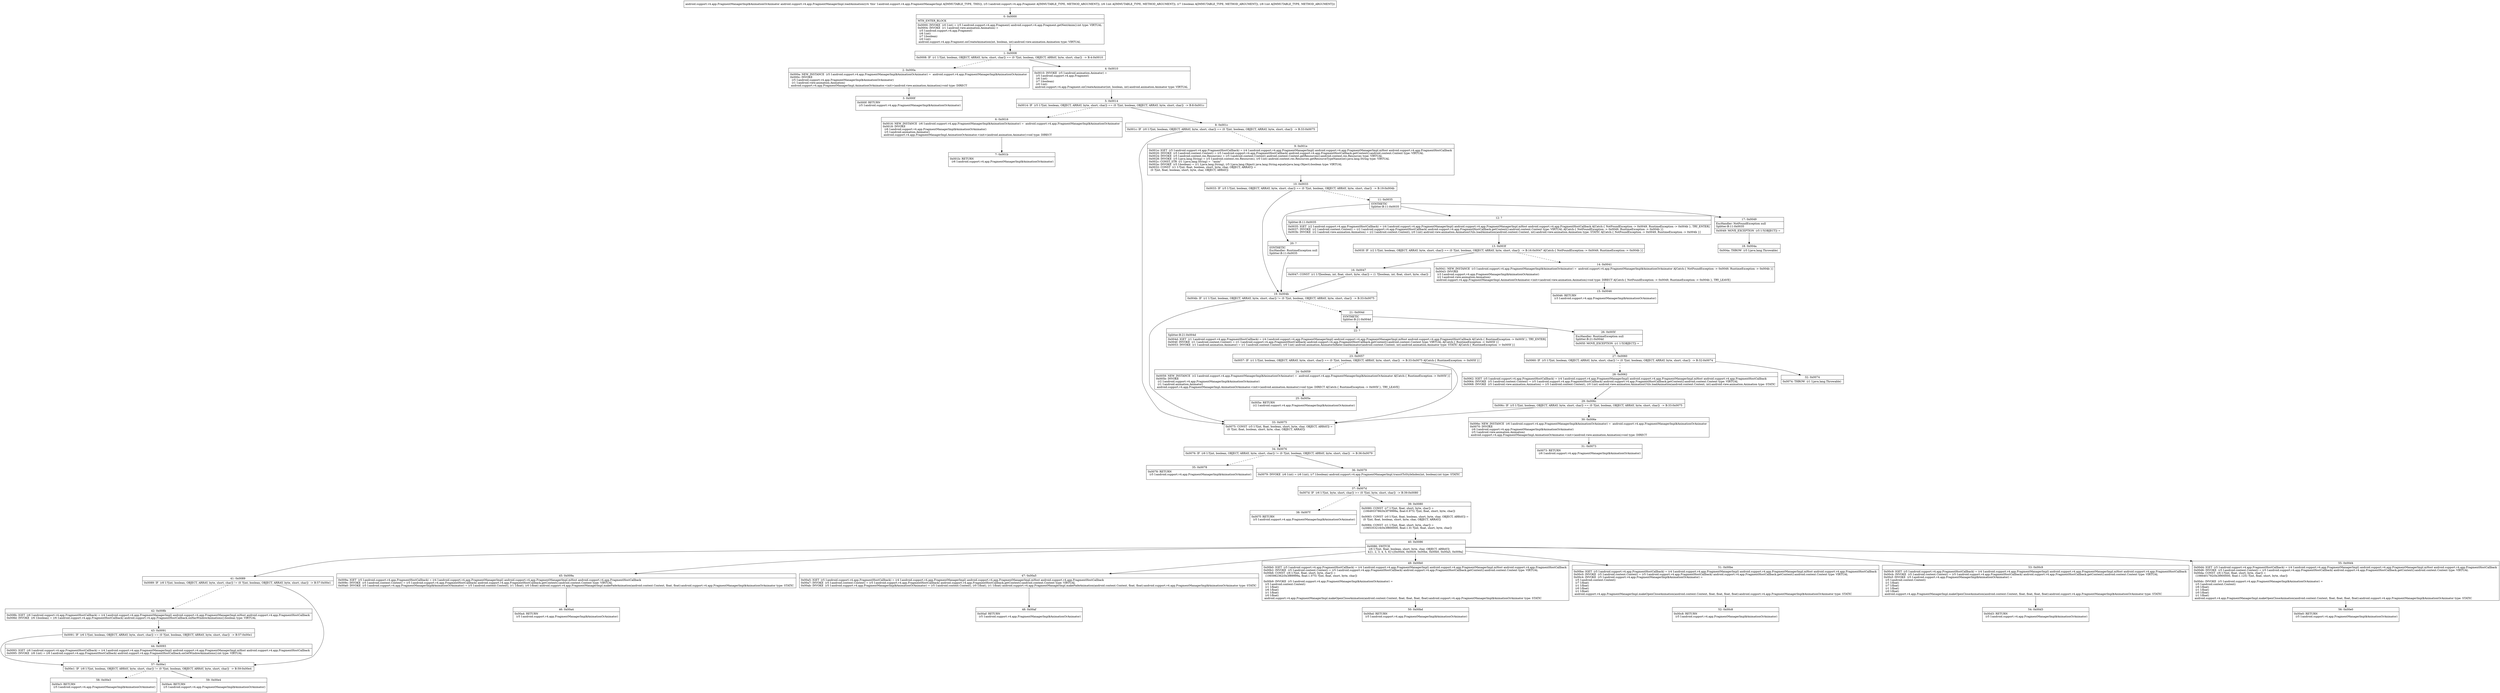 digraph "CFG forandroid.support.v4.app.FragmentManagerImpl.loadAnimation(Landroid\/support\/v4\/app\/Fragment;IZI)Landroid\/support\/v4\/app\/FragmentManagerImpl$AnimationOrAnimator;" {
Node_0 [shape=record,label="{0\:\ 0x0000|MTH_ENTER_BLOCK\l|0x0000: INVOKE  (r0 I:int) = (r5 I:android.support.v4.app.Fragment) android.support.v4.app.Fragment.getNextAnim():int type: VIRTUAL \l0x0004: INVOKE  (r1 I:android.view.animation.Animation) = \l  (r5 I:android.support.v4.app.Fragment)\l  (r6 I:int)\l  (r7 I:boolean)\l  (r0 I:int)\l android.support.v4.app.Fragment.onCreateAnimation(int, boolean, int):android.view.animation.Animation type: VIRTUAL \l}"];
Node_1 [shape=record,label="{1\:\ 0x0008|0x0008: IF  (r1 I:?[int, boolean, OBJECT, ARRAY, byte, short, char]) == (0 ?[int, boolean, OBJECT, ARRAY, byte, short, char])  \-\> B:4:0x0010 \l}"];
Node_2 [shape=record,label="{2\:\ 0x000a|0x000a: NEW_INSTANCE  (r5 I:android.support.v4.app.FragmentManagerImpl$AnimationOrAnimator) =  android.support.v4.app.FragmentManagerImpl$AnimationOrAnimator \l0x000c: INVOKE  \l  (r5 I:android.support.v4.app.FragmentManagerImpl$AnimationOrAnimator)\l  (r1 I:android.view.animation.Animation)\l android.support.v4.app.FragmentManagerImpl.AnimationOrAnimator.\<init\>(android.view.animation.Animation):void type: DIRECT \l}"];
Node_3 [shape=record,label="{3\:\ 0x000f|0x000f: RETURN  \l  (r5 I:android.support.v4.app.FragmentManagerImpl$AnimationOrAnimator)\l \l}"];
Node_4 [shape=record,label="{4\:\ 0x0010|0x0010: INVOKE  (r5 I:android.animation.Animator) = \l  (r5 I:android.support.v4.app.Fragment)\l  (r6 I:int)\l  (r7 I:boolean)\l  (r0 I:int)\l android.support.v4.app.Fragment.onCreateAnimator(int, boolean, int):android.animation.Animator type: VIRTUAL \l}"];
Node_5 [shape=record,label="{5\:\ 0x0014|0x0014: IF  (r5 I:?[int, boolean, OBJECT, ARRAY, byte, short, char]) == (0 ?[int, boolean, OBJECT, ARRAY, byte, short, char])  \-\> B:8:0x001c \l}"];
Node_6 [shape=record,label="{6\:\ 0x0016|0x0016: NEW_INSTANCE  (r6 I:android.support.v4.app.FragmentManagerImpl$AnimationOrAnimator) =  android.support.v4.app.FragmentManagerImpl$AnimationOrAnimator \l0x0018: INVOKE  \l  (r6 I:android.support.v4.app.FragmentManagerImpl$AnimationOrAnimator)\l  (r5 I:android.animation.Animator)\l android.support.v4.app.FragmentManagerImpl.AnimationOrAnimator.\<init\>(android.animation.Animator):void type: DIRECT \l}"];
Node_7 [shape=record,label="{7\:\ 0x001b|0x001b: RETURN  \l  (r6 I:android.support.v4.app.FragmentManagerImpl$AnimationOrAnimator)\l \l}"];
Node_8 [shape=record,label="{8\:\ 0x001c|0x001c: IF  (r0 I:?[int, boolean, OBJECT, ARRAY, byte, short, char]) == (0 ?[int, boolean, OBJECT, ARRAY, byte, short, char])  \-\> B:33:0x0075 \l}"];
Node_9 [shape=record,label="{9\:\ 0x001e|0x001e: IGET  (r5 I:android.support.v4.app.FragmentHostCallback) = (r4 I:android.support.v4.app.FragmentManagerImpl) android.support.v4.app.FragmentManagerImpl.mHost android.support.v4.app.FragmentHostCallback \l0x0020: INVOKE  (r5 I:android.content.Context) = (r5 I:android.support.v4.app.FragmentHostCallback) android.support.v4.app.FragmentHostCallback.getContext():android.content.Context type: VIRTUAL \l0x0024: INVOKE  (r5 I:android.content.res.Resources) = (r5 I:android.content.Context) android.content.Context.getResources():android.content.res.Resources type: VIRTUAL \l0x0028: INVOKE  (r5 I:java.lang.String) = (r5 I:android.content.res.Resources), (r0 I:int) android.content.res.Resources.getResourceTypeName(int):java.lang.String type: VIRTUAL \l0x002c: CONST_STR  (r1 I:java.lang.String) =  \"anim\" \l0x002e: INVOKE  (r5 I:boolean) = (r1 I:java.lang.String), (r5 I:java.lang.Object) java.lang.String.equals(java.lang.Object):boolean type: VIRTUAL \l0x0032: CONST  (r1 I:?[int, float, boolean, short, byte, char, OBJECT, ARRAY]) = \l  (0 ?[int, float, boolean, short, byte, char, OBJECT, ARRAY])\l \l}"];
Node_10 [shape=record,label="{10\:\ 0x0033|0x0033: IF  (r5 I:?[int, boolean, OBJECT, ARRAY, byte, short, char]) == (0 ?[int, boolean, OBJECT, ARRAY, byte, short, char])  \-\> B:19:0x004b \l}"];
Node_11 [shape=record,label="{11\:\ 0x0035|SYNTHETIC\lSplitter:B:11:0x0035\l}"];
Node_12 [shape=record,label="{12\:\ ?|Splitter:B:11:0x0035\l|0x0035: IGET  (r2 I:android.support.v4.app.FragmentHostCallback) = (r4 I:android.support.v4.app.FragmentManagerImpl) android.support.v4.app.FragmentManagerImpl.mHost android.support.v4.app.FragmentHostCallback A[Catch:\{ NotFoundException \-\> 0x0049, RuntimeException \-\> 0x004b \}, TRY_ENTER]\l0x0037: INVOKE  (r2 I:android.content.Context) = (r2 I:android.support.v4.app.FragmentHostCallback) android.support.v4.app.FragmentHostCallback.getContext():android.content.Context type: VIRTUAL A[Catch:\{ NotFoundException \-\> 0x0049, RuntimeException \-\> 0x004b \}]\l0x003b: INVOKE  (r2 I:android.view.animation.Animation) = (r2 I:android.content.Context), (r0 I:int) android.view.animation.AnimationUtils.loadAnimation(android.content.Context, int):android.view.animation.Animation type: STATIC A[Catch:\{ NotFoundException \-\> 0x0049, RuntimeException \-\> 0x004b \}]\l}"];
Node_13 [shape=record,label="{13\:\ 0x003f|0x003f: IF  (r2 I:?[int, boolean, OBJECT, ARRAY, byte, short, char]) == (0 ?[int, boolean, OBJECT, ARRAY, byte, short, char])  \-\> B:16:0x0047 A[Catch:\{ NotFoundException \-\> 0x0049, RuntimeException \-\> 0x004b \}]\l}"];
Node_14 [shape=record,label="{14\:\ 0x0041|0x0041: NEW_INSTANCE  (r3 I:android.support.v4.app.FragmentManagerImpl$AnimationOrAnimator) =  android.support.v4.app.FragmentManagerImpl$AnimationOrAnimator A[Catch:\{ NotFoundException \-\> 0x0049, RuntimeException \-\> 0x004b \}]\l0x0043: INVOKE  \l  (r3 I:android.support.v4.app.FragmentManagerImpl$AnimationOrAnimator)\l  (r2 I:android.view.animation.Animation)\l android.support.v4.app.FragmentManagerImpl.AnimationOrAnimator.\<init\>(android.view.animation.Animation):void type: DIRECT A[Catch:\{ NotFoundException \-\> 0x0049, RuntimeException \-\> 0x004b \}, TRY_LEAVE]\l}"];
Node_15 [shape=record,label="{15\:\ 0x0046|0x0046: RETURN  \l  (r3 I:android.support.v4.app.FragmentManagerImpl$AnimationOrAnimator)\l \l}"];
Node_16 [shape=record,label="{16\:\ 0x0047|0x0047: CONST  (r1 I:?[boolean, int, float, short, byte, char]) = (1 ?[boolean, int, float, short, byte, char]) \l}"];
Node_17 [shape=record,label="{17\:\ 0x0049|ExcHandler: NotFoundException null\lSplitter:B:11:0x0035\l|0x0049: MOVE_EXCEPTION  (r5 I:?[OBJECT]) =  \l}"];
Node_18 [shape=record,label="{18\:\ 0x004a|0x004a: THROW  (r5 I:java.lang.Throwable) \l}"];
Node_19 [shape=record,label="{19\:\ 0x004b|0x004b: IF  (r1 I:?[int, boolean, OBJECT, ARRAY, byte, short, char]) != (0 ?[int, boolean, OBJECT, ARRAY, byte, short, char])  \-\> B:33:0x0075 \l}"];
Node_20 [shape=record,label="{20\:\ ?|SYNTHETIC\lExcHandler: RuntimeException null\lSplitter:B:11:0x0035\l}"];
Node_21 [shape=record,label="{21\:\ 0x004d|SYNTHETIC\lSplitter:B:21:0x004d\l}"];
Node_22 [shape=record,label="{22\:\ ?|Splitter:B:21:0x004d\l|0x004d: IGET  (r1 I:android.support.v4.app.FragmentHostCallback) = (r4 I:android.support.v4.app.FragmentManagerImpl) android.support.v4.app.FragmentManagerImpl.mHost android.support.v4.app.FragmentHostCallback A[Catch:\{ RuntimeException \-\> 0x005f \}, TRY_ENTER]\l0x004f: INVOKE  (r1 I:android.content.Context) = (r1 I:android.support.v4.app.FragmentHostCallback) android.support.v4.app.FragmentHostCallback.getContext():android.content.Context type: VIRTUAL A[Catch:\{ RuntimeException \-\> 0x005f \}]\l0x0053: INVOKE  (r1 I:android.animation.Animator) = (r1 I:android.content.Context), (r0 I:int) android.animation.AnimatorInflater.loadAnimator(android.content.Context, int):android.animation.Animator type: STATIC A[Catch:\{ RuntimeException \-\> 0x005f \}]\l}"];
Node_23 [shape=record,label="{23\:\ 0x0057|0x0057: IF  (r1 I:?[int, boolean, OBJECT, ARRAY, byte, short, char]) == (0 ?[int, boolean, OBJECT, ARRAY, byte, short, char])  \-\> B:33:0x0075 A[Catch:\{ RuntimeException \-\> 0x005f \}]\l}"];
Node_24 [shape=record,label="{24\:\ 0x0059|0x0059: NEW_INSTANCE  (r2 I:android.support.v4.app.FragmentManagerImpl$AnimationOrAnimator) =  android.support.v4.app.FragmentManagerImpl$AnimationOrAnimator A[Catch:\{ RuntimeException \-\> 0x005f \}]\l0x005b: INVOKE  \l  (r2 I:android.support.v4.app.FragmentManagerImpl$AnimationOrAnimator)\l  (r1 I:android.animation.Animator)\l android.support.v4.app.FragmentManagerImpl.AnimationOrAnimator.\<init\>(android.animation.Animator):void type: DIRECT A[Catch:\{ RuntimeException \-\> 0x005f \}, TRY_LEAVE]\l}"];
Node_25 [shape=record,label="{25\:\ 0x005e|0x005e: RETURN  \l  (r2 I:android.support.v4.app.FragmentManagerImpl$AnimationOrAnimator)\l \l}"];
Node_26 [shape=record,label="{26\:\ 0x005f|ExcHandler: RuntimeException null\lSplitter:B:21:0x004d\l|0x005f: MOVE_EXCEPTION  (r1 I:?[OBJECT]) =  \l}"];
Node_27 [shape=record,label="{27\:\ 0x0060|0x0060: IF  (r5 I:?[int, boolean, OBJECT, ARRAY, byte, short, char]) != (0 ?[int, boolean, OBJECT, ARRAY, byte, short, char])  \-\> B:32:0x0074 \l}"];
Node_28 [shape=record,label="{28\:\ 0x0062|0x0062: IGET  (r5 I:android.support.v4.app.FragmentHostCallback) = (r4 I:android.support.v4.app.FragmentManagerImpl) android.support.v4.app.FragmentManagerImpl.mHost android.support.v4.app.FragmentHostCallback \l0x0064: INVOKE  (r5 I:android.content.Context) = (r5 I:android.support.v4.app.FragmentHostCallback) android.support.v4.app.FragmentHostCallback.getContext():android.content.Context type: VIRTUAL \l0x0068: INVOKE  (r5 I:android.view.animation.Animation) = (r5 I:android.content.Context), (r0 I:int) android.view.animation.AnimationUtils.loadAnimation(android.content.Context, int):android.view.animation.Animation type: STATIC \l}"];
Node_29 [shape=record,label="{29\:\ 0x006c|0x006c: IF  (r5 I:?[int, boolean, OBJECT, ARRAY, byte, short, char]) == (0 ?[int, boolean, OBJECT, ARRAY, byte, short, char])  \-\> B:33:0x0075 \l}"];
Node_30 [shape=record,label="{30\:\ 0x006e|0x006e: NEW_INSTANCE  (r6 I:android.support.v4.app.FragmentManagerImpl$AnimationOrAnimator) =  android.support.v4.app.FragmentManagerImpl$AnimationOrAnimator \l0x0070: INVOKE  \l  (r6 I:android.support.v4.app.FragmentManagerImpl$AnimationOrAnimator)\l  (r5 I:android.view.animation.Animation)\l android.support.v4.app.FragmentManagerImpl.AnimationOrAnimator.\<init\>(android.view.animation.Animation):void type: DIRECT \l}"];
Node_31 [shape=record,label="{31\:\ 0x0073|0x0073: RETURN  \l  (r6 I:android.support.v4.app.FragmentManagerImpl$AnimationOrAnimator)\l \l}"];
Node_32 [shape=record,label="{32\:\ 0x0074|0x0074: THROW  (r1 I:java.lang.Throwable) \l}"];
Node_33 [shape=record,label="{33\:\ 0x0075|0x0075: CONST  (r5 I:?[int, float, boolean, short, byte, char, OBJECT, ARRAY]) = \l  (0 ?[int, float, boolean, short, byte, char, OBJECT, ARRAY])\l \l}"];
Node_34 [shape=record,label="{34\:\ 0x0076|0x0076: IF  (r6 I:?[int, boolean, OBJECT, ARRAY, byte, short, char]) != (0 ?[int, boolean, OBJECT, ARRAY, byte, short, char])  \-\> B:36:0x0079 \l}"];
Node_35 [shape=record,label="{35\:\ 0x0078|0x0078: RETURN  \l  (r5 I:android.support.v4.app.FragmentManagerImpl$AnimationOrAnimator)\l \l}"];
Node_36 [shape=record,label="{36\:\ 0x0079|0x0079: INVOKE  (r6 I:int) = (r6 I:int), (r7 I:boolean) android.support.v4.app.FragmentManagerImpl.transitToStyleIndex(int, boolean):int type: STATIC \l}"];
Node_37 [shape=record,label="{37\:\ 0x007d|0x007d: IF  (r6 I:?[int, byte, short, char]) \>= (0 ?[int, byte, short, char])  \-\> B:39:0x0080 \l}"];
Node_38 [shape=record,label="{38\:\ 0x007f|0x007f: RETURN  \l  (r5 I:android.support.v4.app.FragmentManagerImpl$AnimationOrAnimator)\l \l}"];
Node_39 [shape=record,label="{39\:\ 0x0080|0x0080: CONST  (r7 I:?[int, float, short, byte, char]) = \l  (1064933786(0x3f79999a, float:0.975) ?[int, float, short, byte, char])\l \l0x0083: CONST  (r0 I:?[int, float, boolean, short, byte, char, OBJECT, ARRAY]) = \l  (0 ?[int, float, boolean, short, byte, char, OBJECT, ARRAY])\l \l0x0084: CONST  (r1 I:?[int, float, short, byte, char]) = \l  (1065353216(0x3f800000, float:1.0) ?[int, float, short, byte, char])\l \l}"];
Node_40 [shape=record,label="{40\:\ 0x0086|0x0086: SWITCH  \l  (r6 I:?[int, float, boolean, short, byte, char, OBJECT, ARRAY])\l k:[1, 2, 3, 4, 5, 6] t:[0x00d4, 0x00c9, 0x00be, 0x00b0, 0x00a5, 0x009a] \l}"];
Node_41 [shape=record,label="{41\:\ 0x0089|0x0089: IF  (r8 I:?[int, boolean, OBJECT, ARRAY, byte, short, char]) != (0 ?[int, boolean, OBJECT, ARRAY, byte, short, char])  \-\> B:57:0x00e1 \l}"];
Node_42 [shape=record,label="{42\:\ 0x008b|0x008b: IGET  (r6 I:android.support.v4.app.FragmentHostCallback) = (r4 I:android.support.v4.app.FragmentManagerImpl) android.support.v4.app.FragmentManagerImpl.mHost android.support.v4.app.FragmentHostCallback \l0x008d: INVOKE  (r6 I:boolean) = (r6 I:android.support.v4.app.FragmentHostCallback) android.support.v4.app.FragmentHostCallback.onHasWindowAnimations():boolean type: VIRTUAL \l}"];
Node_43 [shape=record,label="{43\:\ 0x0091|0x0091: IF  (r6 I:?[int, boolean, OBJECT, ARRAY, byte, short, char]) == (0 ?[int, boolean, OBJECT, ARRAY, byte, short, char])  \-\> B:57:0x00e1 \l}"];
Node_44 [shape=record,label="{44\:\ 0x0093|0x0093: IGET  (r6 I:android.support.v4.app.FragmentHostCallback) = (r4 I:android.support.v4.app.FragmentManagerImpl) android.support.v4.app.FragmentManagerImpl.mHost android.support.v4.app.FragmentHostCallback \l0x0095: INVOKE  (r8 I:int) = (r6 I:android.support.v4.app.FragmentHostCallback) android.support.v4.app.FragmentHostCallback.onGetWindowAnimations():int type: VIRTUAL \l}"];
Node_45 [shape=record,label="{45\:\ 0x009a|0x009a: IGET  (r5 I:android.support.v4.app.FragmentHostCallback) = (r4 I:android.support.v4.app.FragmentManagerImpl) android.support.v4.app.FragmentManagerImpl.mHost android.support.v4.app.FragmentHostCallback \l0x009c: INVOKE  (r5 I:android.content.Context) = (r5 I:android.support.v4.app.FragmentHostCallback) android.support.v4.app.FragmentHostCallback.getContext():android.content.Context type: VIRTUAL \l0x00a0: INVOKE  (r5 I:android.support.v4.app.FragmentManagerImpl$AnimationOrAnimator) = (r5 I:android.content.Context), (r1 I:float), (r0 I:float) android.support.v4.app.FragmentManagerImpl.makeFadeAnimation(android.content.Context, float, float):android.support.v4.app.FragmentManagerImpl$AnimationOrAnimator type: STATIC \l}"];
Node_46 [shape=record,label="{46\:\ 0x00a4|0x00a4: RETURN  \l  (r5 I:android.support.v4.app.FragmentManagerImpl$AnimationOrAnimator)\l \l}"];
Node_47 [shape=record,label="{47\:\ 0x00a5|0x00a5: IGET  (r5 I:android.support.v4.app.FragmentHostCallback) = (r4 I:android.support.v4.app.FragmentManagerImpl) android.support.v4.app.FragmentManagerImpl.mHost android.support.v4.app.FragmentHostCallback \l0x00a7: INVOKE  (r5 I:android.content.Context) = (r5 I:android.support.v4.app.FragmentHostCallback) android.support.v4.app.FragmentHostCallback.getContext():android.content.Context type: VIRTUAL \l0x00ab: INVOKE  (r5 I:android.support.v4.app.FragmentManagerImpl$AnimationOrAnimator) = (r5 I:android.content.Context), (r0 I:float), (r1 I:float) android.support.v4.app.FragmentManagerImpl.makeFadeAnimation(android.content.Context, float, float):android.support.v4.app.FragmentManagerImpl$AnimationOrAnimator type: STATIC \l}"];
Node_48 [shape=record,label="{48\:\ 0x00af|0x00af: RETURN  \l  (r5 I:android.support.v4.app.FragmentManagerImpl$AnimationOrAnimator)\l \l}"];
Node_49 [shape=record,label="{49\:\ 0x00b0|0x00b0: IGET  (r5 I:android.support.v4.app.FragmentHostCallback) = (r4 I:android.support.v4.app.FragmentManagerImpl) android.support.v4.app.FragmentManagerImpl.mHost android.support.v4.app.FragmentHostCallback \l0x00b2: INVOKE  (r5 I:android.content.Context) = (r5 I:android.support.v4.app.FragmentHostCallback) android.support.v4.app.FragmentHostCallback.getContext():android.content.Context type: VIRTUAL \l0x00b6: CONST  (r6 I:?[int, float, short, byte, char]) = \l  (1065982362(0x3f89999a, float:1.075) ?[int, float, short, byte, char])\l \l0x00b9: INVOKE  (r5 I:android.support.v4.app.FragmentManagerImpl$AnimationOrAnimator) = \l  (r5 I:android.content.Context)\l  (r1 I:float)\l  (r6 I:float)\l  (r1 I:float)\l  (r0 I:float)\l android.support.v4.app.FragmentManagerImpl.makeOpenCloseAnimation(android.content.Context, float, float, float, float):android.support.v4.app.FragmentManagerImpl$AnimationOrAnimator type: STATIC \l}"];
Node_50 [shape=record,label="{50\:\ 0x00bd|0x00bd: RETURN  \l  (r5 I:android.support.v4.app.FragmentManagerImpl$AnimationOrAnimator)\l \l}"];
Node_51 [shape=record,label="{51\:\ 0x00be|0x00be: IGET  (r5 I:android.support.v4.app.FragmentHostCallback) = (r4 I:android.support.v4.app.FragmentManagerImpl) android.support.v4.app.FragmentManagerImpl.mHost android.support.v4.app.FragmentHostCallback \l0x00c0: INVOKE  (r5 I:android.content.Context) = (r5 I:android.support.v4.app.FragmentHostCallback) android.support.v4.app.FragmentHostCallback.getContext():android.content.Context type: VIRTUAL \l0x00c4: INVOKE  (r5 I:android.support.v4.app.FragmentManagerImpl$AnimationOrAnimator) = \l  (r5 I:android.content.Context)\l  (r7 I:float)\l  (r1 I:float)\l  (r0 I:float)\l  (r1 I:float)\l android.support.v4.app.FragmentManagerImpl.makeOpenCloseAnimation(android.content.Context, float, float, float, float):android.support.v4.app.FragmentManagerImpl$AnimationOrAnimator type: STATIC \l}"];
Node_52 [shape=record,label="{52\:\ 0x00c8|0x00c8: RETURN  \l  (r5 I:android.support.v4.app.FragmentManagerImpl$AnimationOrAnimator)\l \l}"];
Node_53 [shape=record,label="{53\:\ 0x00c9|0x00c9: IGET  (r5 I:android.support.v4.app.FragmentHostCallback) = (r4 I:android.support.v4.app.FragmentManagerImpl) android.support.v4.app.FragmentManagerImpl.mHost android.support.v4.app.FragmentHostCallback \l0x00cb: INVOKE  (r5 I:android.content.Context) = (r5 I:android.support.v4.app.FragmentHostCallback) android.support.v4.app.FragmentHostCallback.getContext():android.content.Context type: VIRTUAL \l0x00cf: INVOKE  (r5 I:android.support.v4.app.FragmentManagerImpl$AnimationOrAnimator) = \l  (r5 I:android.content.Context)\l  (r1 I:float)\l  (r7 I:float)\l  (r1 I:float)\l  (r0 I:float)\l android.support.v4.app.FragmentManagerImpl.makeOpenCloseAnimation(android.content.Context, float, float, float, float):android.support.v4.app.FragmentManagerImpl$AnimationOrAnimator type: STATIC \l}"];
Node_54 [shape=record,label="{54\:\ 0x00d3|0x00d3: RETURN  \l  (r5 I:android.support.v4.app.FragmentManagerImpl$AnimationOrAnimator)\l \l}"];
Node_55 [shape=record,label="{55\:\ 0x00d4|0x00d4: IGET  (r5 I:android.support.v4.app.FragmentHostCallback) = (r4 I:android.support.v4.app.FragmentManagerImpl) android.support.v4.app.FragmentManagerImpl.mHost android.support.v4.app.FragmentHostCallback \l0x00d6: INVOKE  (r5 I:android.content.Context) = (r5 I:android.support.v4.app.FragmentHostCallback) android.support.v4.app.FragmentHostCallback.getContext():android.content.Context type: VIRTUAL \l0x00da: CONST  (r6 I:?[int, float, short, byte, char]) = \l  (1066401792(0x3f900000, float:1.125) ?[int, float, short, byte, char])\l \l0x00dc: INVOKE  (r5 I:android.support.v4.app.FragmentManagerImpl$AnimationOrAnimator) = \l  (r5 I:android.content.Context)\l  (r6 I:float)\l  (r1 I:float)\l  (r0 I:float)\l  (r1 I:float)\l android.support.v4.app.FragmentManagerImpl.makeOpenCloseAnimation(android.content.Context, float, float, float, float):android.support.v4.app.FragmentManagerImpl$AnimationOrAnimator type: STATIC \l}"];
Node_56 [shape=record,label="{56\:\ 0x00e0|0x00e0: RETURN  \l  (r5 I:android.support.v4.app.FragmentManagerImpl$AnimationOrAnimator)\l \l}"];
Node_57 [shape=record,label="{57\:\ 0x00e1|0x00e1: IF  (r8 I:?[int, boolean, OBJECT, ARRAY, byte, short, char]) != (0 ?[int, boolean, OBJECT, ARRAY, byte, short, char])  \-\> B:59:0x00e4 \l}"];
Node_58 [shape=record,label="{58\:\ 0x00e3|0x00e3: RETURN  \l  (r5 I:android.support.v4.app.FragmentManagerImpl$AnimationOrAnimator)\l \l}"];
Node_59 [shape=record,label="{59\:\ 0x00e4|0x00e4: RETURN  \l  (r5 I:android.support.v4.app.FragmentManagerImpl$AnimationOrAnimator)\l \l}"];
MethodNode[shape=record,label="{android.support.v4.app.FragmentManagerImpl$AnimationOrAnimator android.support.v4.app.FragmentManagerImpl.loadAnimation((r4 'this' I:android.support.v4.app.FragmentManagerImpl A[IMMUTABLE_TYPE, THIS]), (r5 I:android.support.v4.app.Fragment A[IMMUTABLE_TYPE, METHOD_ARGUMENT]), (r6 I:int A[IMMUTABLE_TYPE, METHOD_ARGUMENT]), (r7 I:boolean A[IMMUTABLE_TYPE, METHOD_ARGUMENT]), (r8 I:int A[IMMUTABLE_TYPE, METHOD_ARGUMENT])) }"];
MethodNode -> Node_0;
Node_0 -> Node_1;
Node_1 -> Node_2[style=dashed];
Node_1 -> Node_4;
Node_2 -> Node_3;
Node_4 -> Node_5;
Node_5 -> Node_6[style=dashed];
Node_5 -> Node_8;
Node_6 -> Node_7;
Node_8 -> Node_9[style=dashed];
Node_8 -> Node_33;
Node_9 -> Node_10;
Node_10 -> Node_11[style=dashed];
Node_10 -> Node_19;
Node_11 -> Node_12;
Node_11 -> Node_17;
Node_11 -> Node_20;
Node_12 -> Node_13;
Node_13 -> Node_14[style=dashed];
Node_13 -> Node_16;
Node_14 -> Node_15;
Node_16 -> Node_19;
Node_17 -> Node_18;
Node_19 -> Node_21[style=dashed];
Node_19 -> Node_33;
Node_20 -> Node_19;
Node_21 -> Node_22;
Node_21 -> Node_26;
Node_22 -> Node_23;
Node_23 -> Node_24[style=dashed];
Node_23 -> Node_33;
Node_24 -> Node_25;
Node_26 -> Node_27;
Node_27 -> Node_28[style=dashed];
Node_27 -> Node_32;
Node_28 -> Node_29;
Node_29 -> Node_30[style=dashed];
Node_29 -> Node_33;
Node_30 -> Node_31;
Node_33 -> Node_34;
Node_34 -> Node_35[style=dashed];
Node_34 -> Node_36;
Node_36 -> Node_37;
Node_37 -> Node_38[style=dashed];
Node_37 -> Node_39;
Node_39 -> Node_40;
Node_40 -> Node_41;
Node_40 -> Node_45;
Node_40 -> Node_47;
Node_40 -> Node_49;
Node_40 -> Node_51;
Node_40 -> Node_53;
Node_40 -> Node_55;
Node_41 -> Node_42[style=dashed];
Node_41 -> Node_57;
Node_42 -> Node_43;
Node_43 -> Node_44[style=dashed];
Node_43 -> Node_57;
Node_44 -> Node_57;
Node_45 -> Node_46;
Node_47 -> Node_48;
Node_49 -> Node_50;
Node_51 -> Node_52;
Node_53 -> Node_54;
Node_55 -> Node_56;
Node_57 -> Node_58[style=dashed];
Node_57 -> Node_59;
}

